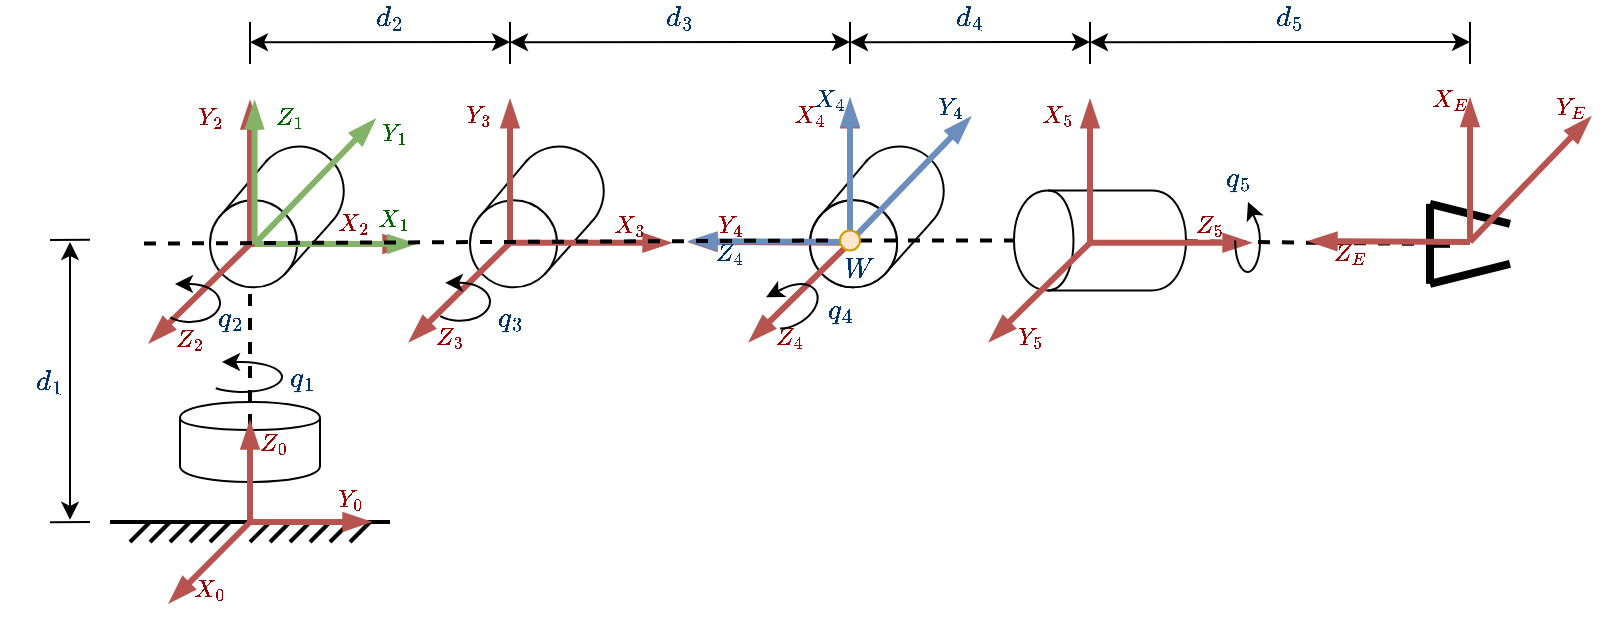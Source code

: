 <mxfile version="12.9.3" type="device"><diagram id="kCZqLQLHuq5Vb3MLcoAm" name="Page-1"><mxGraphModel dx="934" dy="495" grid="1" gridSize="10" guides="1" tooltips="1" connect="1" arrows="1" fold="1" page="1" pageScale="1" pageWidth="827" pageHeight="1169" math="1" shadow="0"><root><mxCell id="0"/><mxCell id="1" parent="0"/><mxCell id="_IQqjJRfOjK6HXZVAf1q-82" value="" style="endArrow=none;dashed=1;html=1;strokeWidth=2;" parent="1" source="_IQqjJRfOjK6HXZVAf1q-73" edge="1"><mxGeometry width="50" height="50" relative="1" as="geometry"><mxPoint x="217" y="260.79" as="sourcePoint"/><mxPoint x="860" y="261" as="targetPoint"/></mxGeometry></mxCell><mxCell id="_IQqjJRfOjK6HXZVAf1q-1" value="" style="group" parent="1" vertex="1" connectable="0"><mxGeometry x="200" y="400" width="140" height="10" as="geometry"/></mxCell><mxCell id="_IQqjJRfOjK6HXZVAf1q-2" value="" style="endArrow=none;html=1;strokeWidth=2;" parent="_IQqjJRfOjK6HXZVAf1q-1" edge="1"><mxGeometry width="50" height="50" relative="1" as="geometry"><mxPoint as="sourcePoint"/><mxPoint x="140" as="targetPoint"/></mxGeometry></mxCell><mxCell id="_IQqjJRfOjK6HXZVAf1q-3" value="" style="endArrow=none;html=1;strokeWidth=2;" parent="_IQqjJRfOjK6HXZVAf1q-1" edge="1"><mxGeometry width="50" height="50" relative="1" as="geometry"><mxPoint x="10" y="10" as="sourcePoint"/><mxPoint x="20" as="targetPoint"/></mxGeometry></mxCell><mxCell id="_IQqjJRfOjK6HXZVAf1q-4" value="" style="endArrow=none;html=1;strokeWidth=2;" parent="_IQqjJRfOjK6HXZVAf1q-1" edge="1"><mxGeometry width="50" height="50" relative="1" as="geometry"><mxPoint x="20" y="10" as="sourcePoint"/><mxPoint x="30" as="targetPoint"/></mxGeometry></mxCell><mxCell id="_IQqjJRfOjK6HXZVAf1q-5" value="" style="endArrow=none;html=1;strokeWidth=2;" parent="_IQqjJRfOjK6HXZVAf1q-1" edge="1"><mxGeometry width="50" height="50" relative="1" as="geometry"><mxPoint x="30" y="10" as="sourcePoint"/><mxPoint x="40" as="targetPoint"/></mxGeometry></mxCell><mxCell id="_IQqjJRfOjK6HXZVAf1q-6" value="" style="endArrow=none;html=1;strokeWidth=2;" parent="_IQqjJRfOjK6HXZVAf1q-1" edge="1"><mxGeometry width="50" height="50" relative="1" as="geometry"><mxPoint x="40" y="10" as="sourcePoint"/><mxPoint x="50" as="targetPoint"/></mxGeometry></mxCell><mxCell id="_IQqjJRfOjK6HXZVAf1q-7" value="" style="endArrow=none;html=1;strokeWidth=2;" parent="_IQqjJRfOjK6HXZVAf1q-1" edge="1"><mxGeometry width="50" height="50" relative="1" as="geometry"><mxPoint x="50" y="10" as="sourcePoint"/><mxPoint x="60" as="targetPoint"/></mxGeometry></mxCell><mxCell id="_IQqjJRfOjK6HXZVAf1q-8" value="" style="endArrow=none;html=1;strokeWidth=2;" parent="_IQqjJRfOjK6HXZVAf1q-1" edge="1"><mxGeometry width="50" height="50" relative="1" as="geometry"><mxPoint x="60" y="10" as="sourcePoint"/><mxPoint x="70" as="targetPoint"/></mxGeometry></mxCell><mxCell id="_IQqjJRfOjK6HXZVAf1q-9" value="" style="endArrow=none;html=1;strokeWidth=2;" parent="_IQqjJRfOjK6HXZVAf1q-1" edge="1"><mxGeometry width="50" height="50" relative="1" as="geometry"><mxPoint x="70" y="10" as="sourcePoint"/><mxPoint x="80" as="targetPoint"/></mxGeometry></mxCell><mxCell id="_IQqjJRfOjK6HXZVAf1q-10" value="" style="endArrow=none;html=1;strokeWidth=2;" parent="_IQqjJRfOjK6HXZVAf1q-1" edge="1"><mxGeometry width="50" height="50" relative="1" as="geometry"><mxPoint x="80" y="10" as="sourcePoint"/><mxPoint x="90" as="targetPoint"/></mxGeometry></mxCell><mxCell id="_IQqjJRfOjK6HXZVAf1q-11" value="" style="endArrow=none;html=1;strokeWidth=2;" parent="_IQqjJRfOjK6HXZVAf1q-1" edge="1"><mxGeometry width="50" height="50" relative="1" as="geometry"><mxPoint x="90" y="10" as="sourcePoint"/><mxPoint x="100" as="targetPoint"/></mxGeometry></mxCell><mxCell id="_IQqjJRfOjK6HXZVAf1q-12" value="" style="endArrow=none;html=1;strokeWidth=2;" parent="_IQqjJRfOjK6HXZVAf1q-1" edge="1"><mxGeometry width="50" height="50" relative="1" as="geometry"><mxPoint x="100" y="10" as="sourcePoint"/><mxPoint x="110" as="targetPoint"/></mxGeometry></mxCell><mxCell id="_IQqjJRfOjK6HXZVAf1q-13" value="" style="endArrow=none;html=1;strokeWidth=2;" parent="_IQqjJRfOjK6HXZVAf1q-1" edge="1"><mxGeometry width="50" height="50" relative="1" as="geometry"><mxPoint x="110" y="10" as="sourcePoint"/><mxPoint x="120" as="targetPoint"/></mxGeometry></mxCell><mxCell id="_IQqjJRfOjK6HXZVAf1q-14" value="" style="endArrow=none;html=1;strokeWidth=2;" parent="_IQqjJRfOjK6HXZVAf1q-1" edge="1"><mxGeometry width="50" height="50" relative="1" as="geometry"><mxPoint x="120" y="10" as="sourcePoint"/><mxPoint x="130" as="targetPoint"/></mxGeometry></mxCell><mxCell id="_IQqjJRfOjK6HXZVAf1q-15" value="" style="shape=cylinder;whiteSpace=wrap;html=1;boundedLbl=1;backgroundOutline=1;rotation=0;" parent="1" vertex="1"><mxGeometry x="235" y="340" width="70" height="40" as="geometry"/></mxCell><mxCell id="_IQqjJRfOjK6HXZVAf1q-53" value="" style="endArrow=none;dashed=1;html=1;strokeWidth=2;" parent="1" edge="1"><mxGeometry width="50" height="50" relative="1" as="geometry"><mxPoint x="270" y="400" as="sourcePoint"/><mxPoint x="270" y="280" as="targetPoint"/></mxGeometry></mxCell><mxCell id="_IQqjJRfOjK6HXZVAf1q-60" value="" style="group" parent="1" vertex="1" connectable="0"><mxGeometry x="380" y="204" width="100" height="110.39" as="geometry"/></mxCell><mxCell id="_IQqjJRfOjK6HXZVAf1q-61" value="" style="verticalLabelPosition=bottom;verticalAlign=top;html=1;shape=mxgraph.basic.arc;startAngle=0.283;endAngle=0.794;fillColor=#ffffff;rotation=-150;" parent="_IQqjJRfOjK6HXZVAf1q-60" vertex="1"><mxGeometry x="22.281" y="8.211" width="44.563" height="44.868" as="geometry"/></mxCell><mxCell id="_IQqjJRfOjK6HXZVAf1q-62" value="" style="group" parent="_IQqjJRfOjK6HXZVAf1q-60" vertex="1" connectable="0"><mxGeometry y="14.782" width="100" height="95.608" as="geometry"/></mxCell><mxCell id="_IQqjJRfOjK6HXZVAf1q-63" value="" style="ellipse;whiteSpace=wrap;html=1;aspect=fixed;fillColor=#ffffff;" parent="_IQqjJRfOjK6HXZVAf1q-62" vertex="1"><mxGeometry y="20.35" width="43.55" height="43.55" as="geometry"/></mxCell><mxCell id="_IQqjJRfOjK6HXZVAf1q-64" value="" style="endArrow=none;html=1;strokeWidth=1;exitX=1;exitY=1;exitDx=0;exitDy=0;entryX=1;entryY=1;entryDx=0;entryDy=0;" parent="_IQqjJRfOjK6HXZVAf1q-62" source="_IQqjJRfOjK6HXZVAf1q-63" edge="1"><mxGeometry width="50" height="50" relative="1" as="geometry"><mxPoint x="31.194" y="65.218" as="sourcePoint"/><mxPoint x="60.369" y="31.675" as="targetPoint"/></mxGeometry></mxCell><mxCell id="_IQqjJRfOjK6HXZVAf1q-65" value="" style="endArrow=none;html=1;strokeWidth=1;exitX=0;exitY=0;exitDx=0;exitDy=0;entryX=0;entryY=0;entryDx=0;entryDy=0;" parent="_IQqjJRfOjK6HXZVAf1q-62" source="_IQqjJRfOjK6HXZVAf1q-63" edge="1"><mxGeometry width="50" height="50" relative="1" as="geometry"><mxPoint x="-17.827" y="29.321" as="sourcePoint"/><mxPoint x="28.808" as="targetPoint"/></mxGeometry></mxCell><mxCell id="1BUEwo-a9rpsy0SJMTb0-36" value="" style="group" parent="_IQqjJRfOjK6HXZVAf1q-62" vertex="1" connectable="0"><mxGeometry x="-30" y="-30.392" width="130" height="126" as="geometry"/></mxCell><mxCell id="1BUEwo-a9rpsy0SJMTb0-37" value="" style="endArrow=blockThin;html=1;endFill=1;strokeWidth=3;fillColor=#f8cecc;strokeColor=#b85450;" parent="1BUEwo-a9rpsy0SJMTb0-36" edge="1"><mxGeometry width="50" height="50" relative="1" as="geometry"><mxPoint x="50" y="72" as="sourcePoint"/><mxPoint x="50" y="1" as="targetPoint"/></mxGeometry></mxCell><mxCell id="1BUEwo-a9rpsy0SJMTb0-38" value="$$Z_3$$" style="text;html=1;strokeColor=none;fillColor=none;align=center;verticalAlign=middle;whiteSpace=wrap;rounded=0;fontColor=#990000;fontSize=12;fontStyle=5;fontFamily=Times New Roman;" parent="1BUEwo-a9rpsy0SJMTb0-36" vertex="1"><mxGeometry x="10" y="111" width="20" height="15" as="geometry"/></mxCell><mxCell id="1BUEwo-a9rpsy0SJMTb0-39" value="$$Y_3$$" style="text;html=1;strokeColor=none;fillColor=none;align=center;verticalAlign=middle;whiteSpace=wrap;rounded=0;fontColor=#990000;fontSize=12;fontStyle=5;fontFamily=Times New Roman;" parent="1BUEwo-a9rpsy0SJMTb0-36" vertex="1"><mxGeometry x="24" width="20" height="15" as="geometry"/></mxCell><mxCell id="1BUEwo-a9rpsy0SJMTb0-40" value="" style="endArrow=blockThin;html=1;endFill=1;strokeWidth=3;fillColor=#f8cecc;strokeColor=#b85450;" parent="1BUEwo-a9rpsy0SJMTb0-36" edge="1"><mxGeometry width="50" height="50" relative="1" as="geometry"><mxPoint x="50" y="72" as="sourcePoint"/><mxPoint x="130" y="72" as="targetPoint"/></mxGeometry></mxCell><mxCell id="1BUEwo-a9rpsy0SJMTb0-41" value="" style="endArrow=blockThin;html=1;endFill=1;strokeWidth=3;fillColor=#f8cecc;strokeColor=#b85450;" parent="1BUEwo-a9rpsy0SJMTb0-36" edge="1"><mxGeometry width="50" height="50" relative="1" as="geometry"><mxPoint x="50" y="72" as="sourcePoint"/><mxPoint y="121" as="targetPoint"/></mxGeometry></mxCell><mxCell id="1BUEwo-a9rpsy0SJMTb0-83" value="$$X_3$$" style="text;html=1;strokeColor=none;fillColor=none;align=center;verticalAlign=middle;whiteSpace=wrap;rounded=0;fontColor=#990000;fontSize=12;fontStyle=5;fontFamily=Times New Roman;" parent="1BUEwo-a9rpsy0SJMTb0-36" vertex="1"><mxGeometry x="100" y="55.5" width="20" height="15" as="geometry"/></mxCell><mxCell id="1BUEwo-a9rpsy0SJMTb0-143" value="" style="group" parent="1BUEwo-a9rpsy0SJMTb0-36" vertex="1" connectable="0"><mxGeometry x="10" y="92" width="30" height="19" as="geometry"/></mxCell><mxCell id="1BUEwo-a9rpsy0SJMTb0-144" value="" style="verticalLabelPosition=bottom;verticalAlign=top;html=1;shape=mxgraph.basic.arc;startAngle=0.998;endAngle=0.614;fontFamily=Times New Roman;fontSize=12;fontColor=#006600;" parent="1BUEwo-a9rpsy0SJMTb0-143" vertex="1"><mxGeometry width="30" height="19" as="geometry"/></mxCell><mxCell id="1BUEwo-a9rpsy0SJMTb0-145" value="" style="endArrow=classic;html=1;fontFamily=Times New Roman;fontSize=12;fontColor=#006600;exitX=0.522;exitY=0;exitDx=0;exitDy=0;exitPerimeter=0;" parent="1BUEwo-a9rpsy0SJMTb0-143" source="1BUEwo-a9rpsy0SJMTb0-144" edge="1"><mxGeometry width="50" height="50" relative="1" as="geometry"><mxPoint x="15.75" as="sourcePoint"/><mxPoint x="7.5" as="targetPoint"/></mxGeometry></mxCell><mxCell id="1BUEwo-a9rpsy0SJMTb0-164" value="$$q_3$$" style="text;html=1;strokeColor=none;fillColor=none;align=center;verticalAlign=middle;whiteSpace=wrap;rounded=0;fontColor=#003366;fontSize=14;fontStyle=5;fontFamily=Times New Roman;" parent="1BUEwo-a9rpsy0SJMTb0-36" vertex="1"><mxGeometry x="40" y="101.61" width="20" height="15" as="geometry"/></mxCell><mxCell id="_IQqjJRfOjK6HXZVAf1q-87" value="" style="group" parent="1" vertex="1" connectable="0"><mxGeometry x="860" y="240.91" width="80" height="40" as="geometry"/></mxCell><mxCell id="_IQqjJRfOjK6HXZVAf1q-75" value="" style="endArrow=none;html=1;strokeWidth=4;endSize=5;" parent="_IQqjJRfOjK6HXZVAf1q-87" edge="1"><mxGeometry width="50" height="50" relative="1" as="geometry"><mxPoint as="sourcePoint"/><mxPoint y="40" as="targetPoint"/><Array as="points"><mxPoint y="10"/></Array></mxGeometry></mxCell><mxCell id="_IQqjJRfOjK6HXZVAf1q-76" value="" style="endArrow=none;html=1;strokeWidth=4;endSize=5;" parent="_IQqjJRfOjK6HXZVAf1q-87" edge="1"><mxGeometry width="50" height="50" relative="1" as="geometry"><mxPoint y="20" as="sourcePoint"/><mxPoint x="10" y="20" as="targetPoint"/></mxGeometry></mxCell><mxCell id="_IQqjJRfOjK6HXZVAf1q-77" value="" style="endArrow=none;html=1;strokeWidth=4;endSize=5;" parent="_IQqjJRfOjK6HXZVAf1q-87" edge="1"><mxGeometry width="50" height="50" relative="1" as="geometry"><mxPoint as="sourcePoint"/><mxPoint x="40" y="10" as="targetPoint"/></mxGeometry></mxCell><mxCell id="_IQqjJRfOjK6HXZVAf1q-78" value="" style="endArrow=none;html=1;strokeWidth=4;endSize=5;" parent="_IQqjJRfOjK6HXZVAf1q-87" edge="1"><mxGeometry width="50" height="50" relative="1" as="geometry"><mxPoint y="40" as="sourcePoint"/><mxPoint x="40" y="30" as="targetPoint"/></mxGeometry></mxCell><mxCell id="1BUEwo-a9rpsy0SJMTb0-130" value="" style="group" parent="_IQqjJRfOjK6HXZVAf1q-87" vertex="1" connectable="0"><mxGeometry x="-60" y="-60.91" width="140" height="93" as="geometry"/></mxCell><mxCell id="1BUEwo-a9rpsy0SJMTb0-123" value="" style="endArrow=blockThin;html=1;endFill=1;strokeWidth=3;fillColor=#f8cecc;strokeColor=#b85450;" parent="1BUEwo-a9rpsy0SJMTb0-130" edge="1"><mxGeometry width="50" height="50" relative="1" as="geometry"><mxPoint x="80" y="79.971" as="sourcePoint"/><mxPoint x="80" y="8.81" as="targetPoint"/></mxGeometry></mxCell><mxCell id="1BUEwo-a9rpsy0SJMTb0-124" value="$$Z_E$$" style="text;html=1;strokeColor=none;fillColor=none;align=center;verticalAlign=middle;whiteSpace=wrap;rounded=0;fontColor=#990000;fontSize=12;fontStyle=5;fontFamily=Times New Roman;" parent="1BUEwo-a9rpsy0SJMTb0-130" vertex="1"><mxGeometry x="10" y="77.966" width="20" height="15.034" as="geometry"/></mxCell><mxCell id="1BUEwo-a9rpsy0SJMTb0-125" value="" style="endArrow=blockThin;html=1;endFill=1;strokeWidth=3;fillColor=#f8cecc;strokeColor=#b85450;" parent="1BUEwo-a9rpsy0SJMTb0-130" edge="1"><mxGeometry width="50" height="50" relative="1" as="geometry"><mxPoint x="80" y="79.971" as="sourcePoint"/><mxPoint y="79.58" as="targetPoint"/></mxGeometry></mxCell><mxCell id="1BUEwo-a9rpsy0SJMTb0-126" value="" style="endArrow=blockThin;html=1;endFill=1;strokeWidth=3;fillColor=#f8cecc;strokeColor=#b85450;" parent="1BUEwo-a9rpsy0SJMTb0-130" edge="1"><mxGeometry width="50" height="50" relative="1" as="geometry"><mxPoint x="80" y="79.971" as="sourcePoint"/><mxPoint x="140" y="17.83" as="targetPoint"/></mxGeometry></mxCell><mxCell id="1BUEwo-a9rpsy0SJMTb0-128" value="$$X_E$$" style="text;html=1;strokeColor=none;fillColor=none;align=center;verticalAlign=middle;whiteSpace=wrap;rounded=0;fontColor=#990000;fontSize=12;fontStyle=5;fontFamily=Times New Roman;" parent="1BUEwo-a9rpsy0SJMTb0-130" vertex="1"><mxGeometry x="60" width="20" height="15.034" as="geometry"/></mxCell><mxCell id="1BUEwo-a9rpsy0SJMTb0-129" value="$$Y_E$$" style="text;html=1;strokeColor=none;fillColor=none;align=center;verticalAlign=middle;whiteSpace=wrap;rounded=0;fontColor=#990000;fontSize=12;fontStyle=5;fontFamily=Times New Roman;" parent="1BUEwo-a9rpsy0SJMTb0-130" vertex="1"><mxGeometry x="120" y="3.989" width="20" height="15.034" as="geometry"/></mxCell><mxCell id="_IQqjJRfOjK6HXZVAf1q-89" value="" style="group" parent="1" vertex="1" connectable="0"><mxGeometry x="230" y="350" width="100" height="90" as="geometry"/></mxCell><mxCell id="_IQqjJRfOjK6HXZVAf1q-19" value="" style="endArrow=blockThin;html=1;endFill=1;strokeWidth=3;fillColor=#f8cecc;strokeColor=#b85450;" parent="_IQqjJRfOjK6HXZVAf1q-89" edge="1"><mxGeometry width="50" height="50" relative="1" as="geometry"><mxPoint x="40" y="50" as="sourcePoint"/><mxPoint x="40" as="targetPoint"/></mxGeometry></mxCell><mxCell id="_IQqjJRfOjK6HXZVAf1q-20" value="" style="endArrow=blockThin;html=1;endFill=1;strokeWidth=3;fillColor=#f8cecc;strokeColor=#b85450;" parent="_IQqjJRfOjK6HXZVAf1q-89" edge="1"><mxGeometry width="50" height="50" relative="1" as="geometry"><mxPoint x="40" y="50" as="sourcePoint"/><mxPoint x="100" y="50" as="targetPoint"/></mxGeometry></mxCell><mxCell id="_IQqjJRfOjK6HXZVAf1q-21" value="" style="endArrow=blockThin;html=1;endFill=1;strokeWidth=3;fillColor=#f8cecc;strokeColor=#b85450;" parent="_IQqjJRfOjK6HXZVAf1q-89" edge="1"><mxGeometry width="50" height="50" relative="1" as="geometry"><mxPoint x="40" y="50" as="sourcePoint"/><mxPoint y="90" as="targetPoint"/></mxGeometry></mxCell><mxCell id="1BUEwo-a9rpsy0SJMTb0-3" value="$$Y_0$$" style="text;html=1;strokeColor=none;fillColor=none;align=center;verticalAlign=middle;whiteSpace=wrap;rounded=0;fontColor=#990000;fontSize=12;fontStyle=5;fontFamily=Times New Roman;" parent="_IQqjJRfOjK6HXZVAf1q-89" vertex="1"><mxGeometry x="80" y="30" width="20" height="15" as="geometry"/></mxCell><mxCell id="1BUEwo-a9rpsy0SJMTb0-4" value="$$X_0$$" style="text;html=1;strokeColor=none;fillColor=none;align=center;verticalAlign=middle;whiteSpace=wrap;rounded=0;fontColor=#990000;fontSize=12;fontStyle=5;fontFamily=Times New Roman;" parent="_IQqjJRfOjK6HXZVAf1q-89" vertex="1"><mxGeometry x="10" y="75" width="20" height="15" as="geometry"/></mxCell><mxCell id="1BUEwo-a9rpsy0SJMTb0-1" value="$$Z_0$$" style="text;html=1;strokeColor=none;fillColor=none;align=center;verticalAlign=middle;whiteSpace=wrap;rounded=0;fontColor=#990000;fontSize=12;fontStyle=5;fontFamily=Times New Roman;" parent="1" vertex="1"><mxGeometry x="272.28" y="352.5" width="20" height="15" as="geometry"/></mxCell><mxCell id="_IQqjJRfOjK6HXZVAf1q-39" value="" style="verticalLabelPosition=bottom;verticalAlign=top;html=1;shape=mxgraph.basic.arc;startAngle=0.283;endAngle=0.794;fillColor=#ffffff;rotation=-150;" parent="1" vertex="1"><mxGeometry x="272.281" y="212.211" width="44.563" height="44.868" as="geometry"/></mxCell><mxCell id="_IQqjJRfOjK6HXZVAf1q-44" value="" style="ellipse;whiteSpace=wrap;html=1;aspect=fixed;fillColor=#ffffff;" parent="1" vertex="1"><mxGeometry x="250" y="239.132" width="43.55" height="43.55" as="geometry"/></mxCell><mxCell id="_IQqjJRfOjK6HXZVAf1q-46" value="" style="endArrow=none;html=1;strokeWidth=1;exitX=1;exitY=1;exitDx=0;exitDy=0;entryX=1;entryY=1;entryDx=0;entryDy=0;" parent="1" source="_IQqjJRfOjK6HXZVAf1q-44" edge="1"><mxGeometry width="50" height="50" relative="1" as="geometry"><mxPoint x="281.194" y="284" as="sourcePoint"/><mxPoint x="310.369" y="250.457" as="targetPoint"/></mxGeometry></mxCell><mxCell id="_IQqjJRfOjK6HXZVAf1q-48" value="" style="endArrow=none;html=1;strokeWidth=1;exitX=0;exitY=0;exitDx=0;exitDy=0;entryX=0;entryY=0;entryDx=0;entryDy=0;" parent="1" source="_IQqjJRfOjK6HXZVAf1q-44" edge="1"><mxGeometry width="50" height="50" relative="1" as="geometry"><mxPoint x="232.173" y="248.104" as="sourcePoint"/><mxPoint x="278.808" y="218.782" as="targetPoint"/></mxGeometry></mxCell><mxCell id="1BUEwo-a9rpsy0SJMTb0-22" value="" style="group" parent="1" vertex="1" connectable="0"><mxGeometry x="220" y="189" width="130" height="126" as="geometry"/></mxCell><mxCell id="1BUEwo-a9rpsy0SJMTb0-6" value="" style="endArrow=blockThin;html=1;endFill=1;strokeWidth=3;fillColor=#f8cecc;strokeColor=#b85450;" parent="1BUEwo-a9rpsy0SJMTb0-22" edge="1"><mxGeometry width="50" height="50" relative="1" as="geometry"><mxPoint x="50" y="72" as="sourcePoint"/><mxPoint x="50" y="1" as="targetPoint"/></mxGeometry></mxCell><mxCell id="1BUEwo-a9rpsy0SJMTb0-10" value="$$Z_2$$" style="text;html=1;strokeColor=none;fillColor=none;align=center;verticalAlign=middle;whiteSpace=wrap;rounded=0;fontColor=#990000;fontSize=12;fontStyle=5;fontFamily=Times New Roman;" parent="1BUEwo-a9rpsy0SJMTb0-22" vertex="1"><mxGeometry x="10" y="111" width="20" height="15" as="geometry"/></mxCell><mxCell id="1BUEwo-a9rpsy0SJMTb0-11" value="$$Y_2$$" style="text;html=1;strokeColor=none;fillColor=none;align=center;verticalAlign=middle;whiteSpace=wrap;rounded=0;fontColor=#990000;fontSize=12;fontStyle=5;fontFamily=Times New Roman;" parent="1BUEwo-a9rpsy0SJMTb0-22" vertex="1"><mxGeometry x="20" width="20" height="15" as="geometry"/></mxCell><mxCell id="1BUEwo-a9rpsy0SJMTb0-7" value="" style="endArrow=blockThin;html=1;endFill=1;strokeWidth=3;fillColor=#f8cecc;strokeColor=#b85450;" parent="1BUEwo-a9rpsy0SJMTb0-22" edge="1"><mxGeometry width="50" height="50" relative="1" as="geometry"><mxPoint x="50" y="72" as="sourcePoint"/><mxPoint x="130" y="72" as="targetPoint"/></mxGeometry></mxCell><mxCell id="1BUEwo-a9rpsy0SJMTb0-8" value="" style="endArrow=blockThin;html=1;endFill=1;strokeWidth=3;fillColor=#f8cecc;strokeColor=#b85450;" parent="1BUEwo-a9rpsy0SJMTb0-22" edge="1"><mxGeometry width="50" height="50" relative="1" as="geometry"><mxPoint x="50" y="72" as="sourcePoint"/><mxPoint y="121" as="targetPoint"/></mxGeometry></mxCell><mxCell id="1BUEwo-a9rpsy0SJMTb0-140" value="" style="group" parent="1BUEwo-a9rpsy0SJMTb0-22" vertex="1" connectable="0"><mxGeometry x="5" y="92" width="45" height="24" as="geometry"/></mxCell><mxCell id="1BUEwo-a9rpsy0SJMTb0-141" value="" style="verticalLabelPosition=bottom;verticalAlign=top;html=1;shape=mxgraph.basic.arc;startAngle=0.998;endAngle=0.614;fontFamily=Times New Roman;fontSize=12;fontColor=#006600;" parent="1BUEwo-a9rpsy0SJMTb0-140" vertex="1"><mxGeometry width="30" height="19" as="geometry"/></mxCell><mxCell id="1BUEwo-a9rpsy0SJMTb0-142" value="" style="endArrow=classic;html=1;fontFamily=Times New Roman;fontSize=12;fontColor=#006600;exitX=0.522;exitY=0;exitDx=0;exitDy=0;exitPerimeter=0;" parent="1BUEwo-a9rpsy0SJMTb0-140" source="1BUEwo-a9rpsy0SJMTb0-141" edge="1"><mxGeometry width="50" height="50" relative="1" as="geometry"><mxPoint x="15.75" as="sourcePoint"/><mxPoint x="7.5" as="targetPoint"/></mxGeometry></mxCell><mxCell id="1BUEwo-a9rpsy0SJMTb0-163" value="$$q_2$$" style="text;html=1;strokeColor=none;fillColor=none;align=center;verticalAlign=middle;whiteSpace=wrap;rounded=0;fontColor=#003366;fontSize=14;fontStyle=5;fontFamily=Times New Roman;" parent="1BUEwo-a9rpsy0SJMTb0-140" vertex="1"><mxGeometry x="25" y="9" width="20" height="15" as="geometry"/></mxCell><mxCell id="1BUEwo-a9rpsy0SJMTb0-35" value="" style="group" parent="1" vertex="1" connectable="0"><mxGeometry x="272.28" y="189" width="80" height="72" as="geometry"/></mxCell><mxCell id="1BUEwo-a9rpsy0SJMTb0-25" value="" style="endArrow=blockThin;html=1;endFill=1;strokeWidth=3;fillColor=#d5e8d4;strokeColor=#82b366;" parent="1BUEwo-a9rpsy0SJMTb0-35" edge="1"><mxGeometry width="50" height="50" relative="1" as="geometry"><mxPoint y="72" as="sourcePoint"/><mxPoint x="60" y="10" as="targetPoint"/></mxGeometry></mxCell><mxCell id="1BUEwo-a9rpsy0SJMTb0-24" value="" style="endArrow=blockThin;html=1;endFill=1;strokeWidth=3;fillColor=#d5e8d4;strokeColor=#82b366;" parent="1BUEwo-a9rpsy0SJMTb0-35" edge="1"><mxGeometry width="50" height="50" relative="1" as="geometry"><mxPoint y="72" as="sourcePoint"/><mxPoint y="1" as="targetPoint"/></mxGeometry></mxCell><mxCell id="1BUEwo-a9rpsy0SJMTb0-27" value="$$Y_1$$" style="text;html=1;strokeColor=none;fillColor=none;align=center;verticalAlign=middle;whiteSpace=wrap;rounded=0;fontColor=#006600;fontSize=12;fontStyle=5;fontFamily=Times New Roman;" parent="1BUEwo-a9rpsy0SJMTb0-35" vertex="1"><mxGeometry x="60" y="8" width="20" height="15" as="geometry"/></mxCell><mxCell id="1BUEwo-a9rpsy0SJMTb0-29" value="" style="endArrow=blockThin;html=1;endFill=1;strokeWidth=3;fillColor=#d5e8d4;strokeColor=#82b366;" parent="1BUEwo-a9rpsy0SJMTb0-35" edge="1"><mxGeometry width="50" height="50" relative="1" as="geometry"><mxPoint y="72" as="sourcePoint"/><mxPoint x="80" y="72" as="targetPoint"/></mxGeometry></mxCell><mxCell id="1BUEwo-a9rpsy0SJMTb0-28" value="$$Z_1$$" style="text;html=1;strokeColor=none;fillColor=none;align=center;verticalAlign=middle;whiteSpace=wrap;rounded=0;fontColor=#006600;fontSize=12;fontStyle=5;fontFamily=Times New Roman;" parent="1BUEwo-a9rpsy0SJMTb0-35" vertex="1"><mxGeometry x="7.72" width="20" height="15" as="geometry"/></mxCell><mxCell id="1BUEwo-a9rpsy0SJMTb0-26" value="$$X_1$$" style="text;html=1;strokeColor=none;fillColor=none;align=center;verticalAlign=middle;whiteSpace=wrap;rounded=0;fontColor=#006600;fontSize=12;fontStyle=5;fontFamily=Times New Roman;" parent="1BUEwo-a9rpsy0SJMTb0-35" vertex="1"><mxGeometry x="60" y="51.0" width="20" height="15" as="geometry"/></mxCell><mxCell id="1BUEwo-a9rpsy0SJMTb0-9" value="$$X_2$$" style="text;html=1;strokeColor=none;fillColor=none;align=center;verticalAlign=middle;whiteSpace=wrap;rounded=0;fontColor=#990000;fontSize=12;fontStyle=5;fontFamily=Times New Roman;" parent="1BUEwo-a9rpsy0SJMTb0-35" vertex="1"><mxGeometry x="40.0" y="53.08" width="20" height="15" as="geometry"/></mxCell><mxCell id="1BUEwo-a9rpsy0SJMTb0-42" value="" style="group" parent="1" vertex="1" connectable="0"><mxGeometry x="560" y="188.39" width="130" height="126" as="geometry"/></mxCell><mxCell id="_IQqjJRfOjK6HXZVAf1q-69" value="" style="ellipse;whiteSpace=wrap;html=1;aspect=fixed;fillColor=#ffffff;" parent="1BUEwo-a9rpsy0SJMTb0-42" vertex="1"><mxGeometry x="-10" y="50.742" width="43.55" height="43.55" as="geometry"/></mxCell><mxCell id="_IQqjJRfOjK6HXZVAf1q-67" value="" style="verticalLabelPosition=bottom;verticalAlign=top;html=1;shape=mxgraph.basic.arc;startAngle=0.283;endAngle=0.794;fillColor=#ffffff;rotation=-150;" parent="1BUEwo-a9rpsy0SJMTb0-42" vertex="1"><mxGeometry x="12.281" y="23.821" width="44.563" height="44.868" as="geometry"/></mxCell><mxCell id="_IQqjJRfOjK6HXZVAf1q-70" value="" style="endArrow=none;html=1;strokeWidth=1;exitX=1;exitY=1;exitDx=0;exitDy=0;entryX=1;entryY=1;entryDx=0;entryDy=0;" parent="1BUEwo-a9rpsy0SJMTb0-42" source="_IQqjJRfOjK6HXZVAf1q-69" edge="1"><mxGeometry width="50" height="50" relative="1" as="geometry"><mxPoint x="21.194" y="95.61" as="sourcePoint"/><mxPoint x="50.369" y="62.067" as="targetPoint"/></mxGeometry></mxCell><mxCell id="_IQqjJRfOjK6HXZVAf1q-71" value="" style="endArrow=none;html=1;strokeWidth=1;exitX=0;exitY=0;exitDx=0;exitDy=0;entryX=0;entryY=0;entryDx=0;entryDy=0;" parent="1BUEwo-a9rpsy0SJMTb0-42" source="_IQqjJRfOjK6HXZVAf1q-69" edge="1"><mxGeometry width="50" height="50" relative="1" as="geometry"><mxPoint x="-27.827" y="59.714" as="sourcePoint"/><mxPoint x="18.808" y="30.392" as="targetPoint"/></mxGeometry></mxCell><mxCell id="_IQqjJRfOjK6HXZVAf1q-85" value="" style="ellipse;whiteSpace=wrap;html=1;aspect=fixed;fillColor=#ffffff;" parent="1BUEwo-a9rpsy0SJMTb0-42" vertex="1"><mxGeometry x="-10" y="50.742" width="43.55" height="43.55" as="geometry"/></mxCell><mxCell id="1BUEwo-a9rpsy0SJMTb0-43" value="" style="endArrow=blockThin;html=1;endFill=1;strokeWidth=3;fillColor=#f8cecc;strokeColor=#b85450;" parent="1BUEwo-a9rpsy0SJMTb0-42" edge="1"><mxGeometry width="50" height="50" relative="1" as="geometry"><mxPoint x="10" y="72" as="sourcePoint"/><mxPoint x="10" y="1" as="targetPoint"/></mxGeometry></mxCell><mxCell id="1BUEwo-a9rpsy0SJMTb0-44" value="$$Z_4$$" style="text;html=1;strokeColor=none;fillColor=none;align=center;verticalAlign=middle;whiteSpace=wrap;rounded=0;fontColor=#990000;fontSize=12;fontStyle=5;fontFamily=Times New Roman;" parent="1BUEwo-a9rpsy0SJMTb0-42" vertex="1"><mxGeometry x="-30" y="111" width="20" height="15" as="geometry"/></mxCell><mxCell id="1BUEwo-a9rpsy0SJMTb0-46" value="" style="endArrow=blockThin;html=1;endFill=1;strokeWidth=3;fillColor=#f8cecc;strokeColor=#b85450;" parent="1BUEwo-a9rpsy0SJMTb0-42" edge="1"><mxGeometry width="50" height="50" relative="1" as="geometry"><mxPoint x="10" y="72" as="sourcePoint"/><mxPoint x="-70" y="71.61" as="targetPoint"/></mxGeometry></mxCell><mxCell id="1BUEwo-a9rpsy0SJMTb0-47" value="" style="endArrow=blockThin;html=1;endFill=1;strokeWidth=3;fillColor=#f8cecc;strokeColor=#b85450;" parent="1BUEwo-a9rpsy0SJMTb0-42" edge="1"><mxGeometry width="50" height="50" relative="1" as="geometry"><mxPoint x="10" y="72" as="sourcePoint"/><mxPoint x="-40" y="121" as="targetPoint"/></mxGeometry></mxCell><mxCell id="1BUEwo-a9rpsy0SJMTb0-146" value="" style="group;rotation=-30;" parent="1BUEwo-a9rpsy0SJMTb0-42" vertex="1" connectable="0"><mxGeometry x="-35" y="94.29" width="30" height="19" as="geometry"/></mxCell><mxCell id="1BUEwo-a9rpsy0SJMTb0-147" value="" style="verticalLabelPosition=bottom;verticalAlign=top;html=1;shape=mxgraph.basic.arc;startAngle=0.998;endAngle=0.614;fontFamily=Times New Roman;fontSize=12;fontColor=#006600;rotation=-30;" parent="1BUEwo-a9rpsy0SJMTb0-146" vertex="1"><mxGeometry width="30" height="19" as="geometry"/></mxCell><mxCell id="1BUEwo-a9rpsy0SJMTb0-148" value="" style="endArrow=classic;html=1;fontFamily=Times New Roman;fontSize=12;fontColor=#006600;exitX=0.522;exitY=0;exitDx=0;exitDy=0;exitPerimeter=0;" parent="1BUEwo-a9rpsy0SJMTb0-146" source="1BUEwo-a9rpsy0SJMTb0-147" edge="1"><mxGeometry width="50" height="50" relative="1" as="geometry"><mxPoint x="11" y="1" as="sourcePoint"/><mxPoint x="3" y="5" as="targetPoint"/></mxGeometry></mxCell><mxCell id="1BUEwo-a9rpsy0SJMTb0-165" value="$$q_4$$" style="text;html=1;strokeColor=none;fillColor=none;align=center;verticalAlign=middle;whiteSpace=wrap;rounded=0;fontColor=#003366;fontSize=14;fontStyle=5;fontFamily=Times New Roman;" parent="1BUEwo-a9rpsy0SJMTb0-42" vertex="1"><mxGeometry x="-5" y="98.29" width="20" height="15" as="geometry"/></mxCell><mxCell id="5VHZ6ChgMQh554mdMi-D-8" value="" style="group" vertex="1" connectable="0" parent="1BUEwo-a9rpsy0SJMTb0-42"><mxGeometry x="-70" y="-8.39" width="140" height="93" as="geometry"/></mxCell><mxCell id="5VHZ6ChgMQh554mdMi-D-2" value="" style="endArrow=blockThin;html=1;endFill=1;strokeWidth=3;fillColor=#dae8fc;strokeColor=#6c8ebf;" edge="1" parent="5VHZ6ChgMQh554mdMi-D-8"><mxGeometry width="50" height="50" relative="1" as="geometry"><mxPoint x="80" y="79.971" as="sourcePoint"/><mxPoint x="80" y="8.81" as="targetPoint"/></mxGeometry></mxCell><mxCell id="5VHZ6ChgMQh554mdMi-D-3" value="$$Z_4$$" style="text;html=1;strokeColor=none;fillColor=none;align=center;verticalAlign=middle;whiteSpace=wrap;rounded=0;fontColor=#003366;fontSize=12;fontStyle=5;fontFamily=Times New Roman;" vertex="1" parent="5VHZ6ChgMQh554mdMi-D-8"><mxGeometry x="10" y="77.966" width="20" height="15.034" as="geometry"/></mxCell><mxCell id="5VHZ6ChgMQh554mdMi-D-4" value="" style="endArrow=blockThin;html=1;endFill=1;strokeWidth=3;fillColor=#dae8fc;strokeColor=#6c8ebf;" edge="1" parent="5VHZ6ChgMQh554mdMi-D-8"><mxGeometry width="50" height="50" relative="1" as="geometry"><mxPoint x="80" y="79.971" as="sourcePoint"/><mxPoint y="79.58" as="targetPoint"/></mxGeometry></mxCell><mxCell id="5VHZ6ChgMQh554mdMi-D-5" value="" style="endArrow=blockThin;html=1;endFill=1;strokeWidth=3;fillColor=#dae8fc;strokeColor=#6c8ebf;" edge="1" parent="5VHZ6ChgMQh554mdMi-D-8"><mxGeometry width="50" height="50" relative="1" as="geometry"><mxPoint x="80" y="79.971" as="sourcePoint"/><mxPoint x="140" y="17.83" as="targetPoint"/></mxGeometry></mxCell><mxCell id="5VHZ6ChgMQh554mdMi-D-6" value="$$X_4$$" style="text;html=1;strokeColor=none;fillColor=none;align=center;verticalAlign=middle;whiteSpace=wrap;rounded=0;fontColor=#003366;fontSize=12;fontStyle=5;fontFamily=Times New Roman;" vertex="1" parent="5VHZ6ChgMQh554mdMi-D-8"><mxGeometry x="60" width="20" height="15.034" as="geometry"/></mxCell><mxCell id="5VHZ6ChgMQh554mdMi-D-7" value="$$Y_4$$" style="text;html=1;strokeColor=none;fillColor=none;align=center;verticalAlign=middle;whiteSpace=wrap;rounded=0;fontColor=#003366;fontSize=12;fontStyle=5;fontFamily=Times New Roman;" vertex="1" parent="5VHZ6ChgMQh554mdMi-D-8"><mxGeometry x="120" y="3.989" width="20" height="15.034" as="geometry"/></mxCell><mxCell id="5VHZ6ChgMQh554mdMi-D-14" value="$$W$$" style="text;html=1;strokeColor=none;fillColor=none;align=center;verticalAlign=middle;whiteSpace=wrap;rounded=0;fontColor=#003366;" vertex="1" parent="1BUEwo-a9rpsy0SJMTb0-42"><mxGeometry x="-5" y="74.29" width="40" height="20" as="geometry"/></mxCell><mxCell id="_IQqjJRfOjK6HXZVAf1q-73" value="" style="shape=cylinder;whiteSpace=wrap;html=1;boundedLbl=1;backgroundOutline=1;fillColor=#ffffff;rotation=-90;" parent="1" vertex="1"><mxGeometry x="670" y="216.19" width="50" height="86" as="geometry"/></mxCell><mxCell id="1BUEwo-a9rpsy0SJMTb0-84" value="" style="endArrow=none;dashed=1;html=1;strokeWidth=2;" parent="1" target="_IQqjJRfOjK6HXZVAf1q-73" edge="1" source="5VHZ6ChgMQh554mdMi-D-10"><mxGeometry width="50" height="50" relative="1" as="geometry"><mxPoint x="217" y="260.79" as="sourcePoint"/><mxPoint x="827" y="260.79" as="targetPoint"/></mxGeometry></mxCell><mxCell id="1BUEwo-a9rpsy0SJMTb0-85" value="$$Y_4$$" style="text;html=1;strokeColor=none;fillColor=none;align=center;verticalAlign=middle;whiteSpace=wrap;rounded=0;fontColor=#990000;fontSize=12;fontStyle=5;fontFamily=Times New Roman;" parent="1" vertex="1"><mxGeometry x="500" y="243.89" width="20" height="15" as="geometry"/></mxCell><mxCell id="1BUEwo-a9rpsy0SJMTb0-45" value="$$X_4$$" style="text;html=1;strokeColor=none;fillColor=none;align=center;verticalAlign=middle;whiteSpace=wrap;rounded=0;fontColor=#990000;fontSize=12;fontStyle=5;fontFamily=Times New Roman;" parent="1" vertex="1"><mxGeometry x="540" y="188.39" width="20" height="15" as="geometry"/></mxCell><mxCell id="1BUEwo-a9rpsy0SJMTb0-88" value="" style="group" parent="1" vertex="1" connectable="0"><mxGeometry x="670" y="218.782" width="119.2" height="95.608" as="geometry"/></mxCell><mxCell id="1BUEwo-a9rpsy0SJMTb0-92" value="" style="group" parent="1BUEwo-a9rpsy0SJMTb0-88" vertex="1" connectable="0"><mxGeometry x="-30" y="-30.392" width="149.2" height="126" as="geometry"/></mxCell><mxCell id="1BUEwo-a9rpsy0SJMTb0-93" value="" style="endArrow=blockThin;html=1;endFill=1;strokeWidth=3;fillColor=#f8cecc;strokeColor=#b85450;" parent="1BUEwo-a9rpsy0SJMTb0-92" edge="1"><mxGeometry width="50" height="50" relative="1" as="geometry"><mxPoint x="50" y="72" as="sourcePoint"/><mxPoint x="50" y="1" as="targetPoint"/></mxGeometry></mxCell><mxCell id="1BUEwo-a9rpsy0SJMTb0-94" value="$$Y_5$$" style="text;html=1;strokeColor=none;fillColor=none;align=center;verticalAlign=middle;whiteSpace=wrap;rounded=0;fontColor=#990000;fontSize=12;fontStyle=5;fontFamily=Times New Roman;" parent="1BUEwo-a9rpsy0SJMTb0-92" vertex="1"><mxGeometry x="10" y="111" width="20" height="15" as="geometry"/></mxCell><mxCell id="1BUEwo-a9rpsy0SJMTb0-95" value="$$X_5$$" style="text;html=1;strokeColor=none;fillColor=none;align=center;verticalAlign=middle;whiteSpace=wrap;rounded=0;fontColor=#990000;fontSize=12;fontStyle=5;fontFamily=Times New Roman;" parent="1BUEwo-a9rpsy0SJMTb0-92" vertex="1"><mxGeometry x="24" width="20" height="15" as="geometry"/></mxCell><mxCell id="1BUEwo-a9rpsy0SJMTb0-96" value="" style="endArrow=blockThin;html=1;endFill=1;strokeWidth=3;fillColor=#f8cecc;strokeColor=#b85450;" parent="1BUEwo-a9rpsy0SJMTb0-92" edge="1"><mxGeometry width="50" height="50" relative="1" as="geometry"><mxPoint x="50" y="72" as="sourcePoint"/><mxPoint x="130" y="72" as="targetPoint"/></mxGeometry></mxCell><mxCell id="1BUEwo-a9rpsy0SJMTb0-97" value="" style="endArrow=blockThin;html=1;endFill=1;strokeWidth=3;fillColor=#f8cecc;strokeColor=#b85450;" parent="1BUEwo-a9rpsy0SJMTb0-92" edge="1"><mxGeometry width="50" height="50" relative="1" as="geometry"><mxPoint x="50" y="72" as="sourcePoint"/><mxPoint y="121" as="targetPoint"/></mxGeometry></mxCell><mxCell id="1BUEwo-a9rpsy0SJMTb0-98" value="$$Z_5$$" style="text;html=1;strokeColor=none;fillColor=none;align=center;verticalAlign=middle;whiteSpace=wrap;rounded=0;fontColor=#990000;fontSize=12;fontStyle=5;fontFamily=Times New Roman;" parent="1BUEwo-a9rpsy0SJMTb0-92" vertex="1"><mxGeometry x="100" y="55.5" width="20" height="15" as="geometry"/></mxCell><mxCell id="1BUEwo-a9rpsy0SJMTb0-167" value="$$q_5$$" style="text;html=1;strokeColor=none;fillColor=none;align=center;verticalAlign=middle;whiteSpace=wrap;rounded=0;fontColor=#003366;fontSize=14;fontStyle=5;fontFamily=Times New Roman;" parent="1BUEwo-a9rpsy0SJMTb0-92" vertex="1"><mxGeometry x="113.8" y="31.61" width="20" height="15" as="geometry"/></mxCell><mxCell id="1BUEwo-a9rpsy0SJMTb0-156" value="" style="verticalLabelPosition=bottom;verticalAlign=top;html=1;shape=mxgraph.basic.arc;startAngle=0.409;endAngle=0.008;fontFamily=Times New Roman;fontSize=12;fontColor=#006600;rotation=-90;" parent="1BUEwo-a9rpsy0SJMTb0-92" vertex="1"><mxGeometry x="113.8" y="65.4" width="30" height="12.41" as="geometry"/></mxCell><mxCell id="1BUEwo-a9rpsy0SJMTb0-157" value="" style="endArrow=classic;html=1;fontFamily=Times New Roman;fontSize=12;fontColor=#006600;exitX=0.764;exitY=0.926;exitDx=0;exitDy=0;exitPerimeter=0;" parent="1BUEwo-a9rpsy0SJMTb0-92" source="1BUEwo-a9rpsy0SJMTb0-156" edge="1"><mxGeometry width="50" height="50" relative="1" as="geometry"><mxPoint x="115" y="70.61" as="sourcePoint"/><mxPoint x="129" y="51.61" as="targetPoint"/></mxGeometry></mxCell><mxCell id="1BUEwo-a9rpsy0SJMTb0-139" value="" style="group" parent="1" vertex="1" connectable="0"><mxGeometry x="246" y="320" width="40" height="15" as="geometry"/></mxCell><mxCell id="1BUEwo-a9rpsy0SJMTb0-133" value="" style="verticalLabelPosition=bottom;verticalAlign=top;html=1;shape=mxgraph.basic.arc;startAngle=0.998;endAngle=0.614;fontFamily=Times New Roman;fontSize=12;fontColor=#006600;" parent="1BUEwo-a9rpsy0SJMTb0-139" vertex="1"><mxGeometry width="40" height="15" as="geometry"/></mxCell><mxCell id="1BUEwo-a9rpsy0SJMTb0-138" value="" style="endArrow=classic;html=1;fontFamily=Times New Roman;fontSize=12;fontColor=#006600;exitX=0.522;exitY=0;exitDx=0;exitDy=0;exitPerimeter=0;" parent="1BUEwo-a9rpsy0SJMTb0-139" source="1BUEwo-a9rpsy0SJMTb0-133" edge="1"><mxGeometry width="50" height="50" relative="1" as="geometry"><mxPoint x="21" as="sourcePoint"/><mxPoint x="10" as="targetPoint"/></mxGeometry></mxCell><mxCell id="1BUEwo-a9rpsy0SJMTb0-162" value="$$q_1$$" style="text;html=1;strokeColor=none;fillColor=none;align=center;verticalAlign=middle;whiteSpace=wrap;rounded=0;fontColor=#003366;fontSize=14;fontStyle=5;fontFamily=Times New Roman;" parent="1" vertex="1"><mxGeometry x="286" y="320" width="20" height="15" as="geometry"/></mxCell><mxCell id="1BUEwo-a9rpsy0SJMTb0-173" value="" style="group" parent="1" vertex="1" connectable="0"><mxGeometry x="170.0" y="258.89" width="20.0" height="141.22" as="geometry"/></mxCell><mxCell id="1BUEwo-a9rpsy0SJMTb0-168" value="" style="endArrow=classic;startArrow=classic;html=1;fontFamily=Times New Roman;fontSize=14;fontColor=#003366;" parent="1BUEwo-a9rpsy0SJMTb0-173" edge="1"><mxGeometry width="50" height="50" relative="1" as="geometry"><mxPoint x="10.0" y="140" as="sourcePoint"/><mxPoint x="10.0" y="1.11" as="targetPoint"/></mxGeometry></mxCell><mxCell id="1BUEwo-a9rpsy0SJMTb0-171" value="" style="endArrow=none;html=1;fontFamily=Times New Roman;fontSize=14;fontColor=#003366;" parent="1BUEwo-a9rpsy0SJMTb0-173" edge="1"><mxGeometry width="50" height="50" relative="1" as="geometry"><mxPoint x="5.684e-14" y="0.11" as="sourcePoint"/><mxPoint x="20.0" as="targetPoint"/></mxGeometry></mxCell><mxCell id="1BUEwo-a9rpsy0SJMTb0-172" value="" style="endArrow=none;html=1;fontFamily=Times New Roman;fontSize=14;fontColor=#003366;" parent="1BUEwo-a9rpsy0SJMTb0-173" edge="1"><mxGeometry width="50" height="50" relative="1" as="geometry"><mxPoint y="141.22" as="sourcePoint"/><mxPoint x="20.0" y="141.11" as="targetPoint"/></mxGeometry></mxCell><mxCell id="1BUEwo-a9rpsy0SJMTb0-184" value="" style="group" parent="1" vertex="1" connectable="0"><mxGeometry x="270" y="150" width="130" height="21" as="geometry"/></mxCell><mxCell id="1BUEwo-a9rpsy0SJMTb0-181" value="" style="endArrow=classic;startArrow=classic;html=1;fontFamily=Times New Roman;fontSize=14;fontColor=#003366;" parent="1BUEwo-a9rpsy0SJMTb0-184" edge="1"><mxGeometry width="50" height="50" relative="1" as="geometry"><mxPoint x="130" y="10" as="sourcePoint"/><mxPoint y="10.11" as="targetPoint"/></mxGeometry></mxCell><mxCell id="1BUEwo-a9rpsy0SJMTb0-182" value="" style="endArrow=none;html=1;fontFamily=Times New Roman;fontSize=14;fontColor=#003366;" parent="1BUEwo-a9rpsy0SJMTb0-184" edge="1"><mxGeometry width="50" height="50" relative="1" as="geometry"><mxPoint x="130" y="21" as="sourcePoint"/><mxPoint x="130" as="targetPoint"/></mxGeometry></mxCell><mxCell id="1BUEwo-a9rpsy0SJMTb0-183" value="" style="endArrow=none;html=1;fontFamily=Times New Roman;fontSize=14;fontColor=#003366;" parent="1BUEwo-a9rpsy0SJMTb0-184" edge="1"><mxGeometry width="50" height="50" relative="1" as="geometry"><mxPoint y="21" as="sourcePoint"/><mxPoint as="targetPoint"/></mxGeometry></mxCell><mxCell id="1BUEwo-a9rpsy0SJMTb0-201" value="$$d_2$$" style="text;html=1;strokeColor=none;fillColor=none;align=center;verticalAlign=middle;whiteSpace=wrap;rounded=0;fontColor=#003366;fontSize=14;fontStyle=5;fontFamily=Times New Roman;" parent="1BUEwo-a9rpsy0SJMTb0-184" vertex="1"><mxGeometry x="60" y="-10" width="20" height="15" as="geometry"/></mxCell><mxCell id="1BUEwo-a9rpsy0SJMTb0-188" value="" style="group" parent="1" vertex="1" connectable="0"><mxGeometry x="400" y="150" width="170" height="21" as="geometry"/></mxCell><mxCell id="1BUEwo-a9rpsy0SJMTb0-189" value="" style="endArrow=classic;startArrow=classic;html=1;fontFamily=Times New Roman;fontSize=14;fontColor=#003366;" parent="1BUEwo-a9rpsy0SJMTb0-188" edge="1"><mxGeometry width="50" height="50" relative="1" as="geometry"><mxPoint x="170" y="10" as="sourcePoint"/><mxPoint y="10.11" as="targetPoint"/></mxGeometry></mxCell><mxCell id="1BUEwo-a9rpsy0SJMTb0-190" value="" style="endArrow=none;html=1;fontFamily=Times New Roman;fontSize=14;fontColor=#003366;" parent="1BUEwo-a9rpsy0SJMTb0-188" edge="1"><mxGeometry width="50" height="50" relative="1" as="geometry"><mxPoint x="170" y="21" as="sourcePoint"/><mxPoint x="170" as="targetPoint"/></mxGeometry></mxCell><mxCell id="1BUEwo-a9rpsy0SJMTb0-191" value="" style="endArrow=none;html=1;fontFamily=Times New Roman;fontSize=14;fontColor=#003366;" parent="1BUEwo-a9rpsy0SJMTb0-188" edge="1"><mxGeometry width="50" height="50" relative="1" as="geometry"><mxPoint y="21" as="sourcePoint"/><mxPoint as="targetPoint"/></mxGeometry></mxCell><mxCell id="1BUEwo-a9rpsy0SJMTb0-202" value="$$d_3$$" style="text;html=1;strokeColor=none;fillColor=none;align=center;verticalAlign=middle;whiteSpace=wrap;rounded=0;fontColor=#003366;fontSize=14;fontStyle=5;fontFamily=Times New Roman;" parent="1BUEwo-a9rpsy0SJMTb0-188" vertex="1"><mxGeometry x="75" y="-10" width="20" height="15" as="geometry"/></mxCell><mxCell id="1BUEwo-a9rpsy0SJMTb0-192" value="" style="group" parent="1" vertex="1" connectable="0"><mxGeometry x="570" y="150" width="120" height="21" as="geometry"/></mxCell><mxCell id="1BUEwo-a9rpsy0SJMTb0-193" value="" style="endArrow=classic;startArrow=classic;html=1;fontFamily=Times New Roman;fontSize=14;fontColor=#003366;" parent="1BUEwo-a9rpsy0SJMTb0-192" edge="1"><mxGeometry width="50" height="50" relative="1" as="geometry"><mxPoint x="120" y="10" as="sourcePoint"/><mxPoint y="10.11" as="targetPoint"/></mxGeometry></mxCell><mxCell id="1BUEwo-a9rpsy0SJMTb0-194" value="" style="endArrow=none;html=1;fontFamily=Times New Roman;fontSize=14;fontColor=#003366;" parent="1BUEwo-a9rpsy0SJMTb0-192" edge="1"><mxGeometry width="50" height="50" relative="1" as="geometry"><mxPoint x="120" y="21" as="sourcePoint"/><mxPoint x="120" as="targetPoint"/></mxGeometry></mxCell><mxCell id="1BUEwo-a9rpsy0SJMTb0-195" value="" style="endArrow=none;html=1;fontFamily=Times New Roman;fontSize=14;fontColor=#003366;" parent="1BUEwo-a9rpsy0SJMTb0-192" edge="1"><mxGeometry width="50" height="50" relative="1" as="geometry"><mxPoint y="21" as="sourcePoint"/><mxPoint as="targetPoint"/></mxGeometry></mxCell><mxCell id="1BUEwo-a9rpsy0SJMTb0-203" value="$$d_4$$" style="text;html=1;strokeColor=none;fillColor=none;align=center;verticalAlign=middle;whiteSpace=wrap;rounded=0;fontColor=#003366;fontSize=14;fontStyle=5;fontFamily=Times New Roman;" parent="1BUEwo-a9rpsy0SJMTb0-192" vertex="1"><mxGeometry x="50" y="-10" width="20" height="15" as="geometry"/></mxCell><mxCell id="1BUEwo-a9rpsy0SJMTb0-196" value="" style="group" parent="1" vertex="1" connectable="0"><mxGeometry x="690" y="150" width="190" height="21" as="geometry"/></mxCell><mxCell id="1BUEwo-a9rpsy0SJMTb0-197" value="" style="endArrow=classic;startArrow=classic;html=1;fontFamily=Times New Roman;fontSize=14;fontColor=#003366;" parent="1BUEwo-a9rpsy0SJMTb0-196" edge="1"><mxGeometry width="50" height="50" relative="1" as="geometry"><mxPoint x="190" y="10" as="sourcePoint"/><mxPoint y="10.11" as="targetPoint"/></mxGeometry></mxCell><mxCell id="1BUEwo-a9rpsy0SJMTb0-198" value="" style="endArrow=none;html=1;fontFamily=Times New Roman;fontSize=14;fontColor=#003366;" parent="1BUEwo-a9rpsy0SJMTb0-196" edge="1"><mxGeometry width="50" height="50" relative="1" as="geometry"><mxPoint x="190" y="21" as="sourcePoint"/><mxPoint x="190" as="targetPoint"/></mxGeometry></mxCell><mxCell id="1BUEwo-a9rpsy0SJMTb0-199" value="" style="endArrow=none;html=1;fontFamily=Times New Roman;fontSize=14;fontColor=#003366;" parent="1BUEwo-a9rpsy0SJMTb0-196" edge="1"><mxGeometry width="50" height="50" relative="1" as="geometry"><mxPoint y="21" as="sourcePoint"/><mxPoint as="targetPoint"/></mxGeometry></mxCell><mxCell id="1BUEwo-a9rpsy0SJMTb0-200" value="$$d_1$$" style="text;html=1;strokeColor=none;fillColor=none;align=center;verticalAlign=middle;whiteSpace=wrap;rounded=0;fontColor=#003366;fontSize=14;fontStyle=5;fontFamily=Times New Roman;" parent="1" vertex="1"><mxGeometry x="160" y="322" width="20" height="15" as="geometry"/></mxCell><mxCell id="1BUEwo-a9rpsy0SJMTb0-204" value="$$d_5$$" style="text;html=1;strokeColor=none;fillColor=none;align=center;verticalAlign=middle;whiteSpace=wrap;rounded=0;fontColor=#003366;fontSize=14;fontStyle=5;fontFamily=Times New Roman;" parent="1" vertex="1"><mxGeometry x="780" y="140" width="20" height="15" as="geometry"/></mxCell><mxCell id="5VHZ6ChgMQh554mdMi-D-10" value="" style="ellipse;whiteSpace=wrap;html=1;aspect=fixed;fillColor=#ffe6cc;strokeColor=#d79b00;" vertex="1" parent="1"><mxGeometry x="565" y="254.19" width="10" height="10" as="geometry"/></mxCell><mxCell id="5VHZ6ChgMQh554mdMi-D-13" value="" style="endArrow=none;dashed=1;html=1;strokeWidth=2;" edge="1" parent="1" target="5VHZ6ChgMQh554mdMi-D-10"><mxGeometry width="50" height="50" relative="1" as="geometry"><mxPoint x="217" y="260.79" as="sourcePoint"/><mxPoint x="652.0" y="259.334" as="targetPoint"/></mxGeometry></mxCell></root></mxGraphModel></diagram></mxfile>